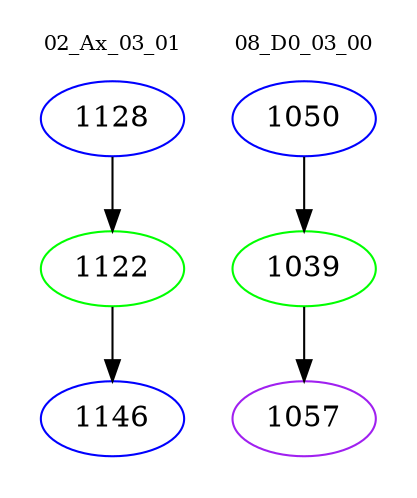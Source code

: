 digraph{
subgraph cluster_0 {
color = white
label = "02_Ax_03_01";
fontsize=10;
T0_1128 [label="1128", color="blue"]
T0_1128 -> T0_1122 [color="black"]
T0_1122 [label="1122", color="green"]
T0_1122 -> T0_1146 [color="black"]
T0_1146 [label="1146", color="blue"]
}
subgraph cluster_1 {
color = white
label = "08_D0_03_00";
fontsize=10;
T1_1050 [label="1050", color="blue"]
T1_1050 -> T1_1039 [color="black"]
T1_1039 [label="1039", color="green"]
T1_1039 -> T1_1057 [color="black"]
T1_1057 [label="1057", color="purple"]
}
}
